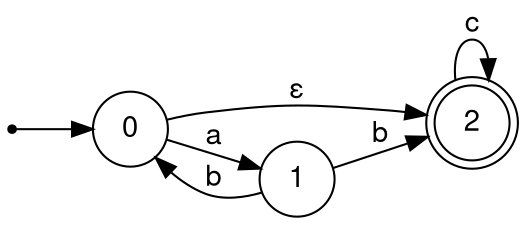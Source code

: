 digraph nfa1 {
	fontname="Helvetica,Arial,sans-serif"
	node [fontname="Helvetica,Arial,sans-serif"]
	edge [fontname="Helvetica,Arial,sans-serif"]
	rankdir=LR;
	node [shape = doublecircle]; 2;
	node [shape=point]ENTRY;
	node [shape = circle];
	ENTRY->0
	0 -> 1 [label = "a"];
	1 -> 0 [label = "b"];
	1 -> 2 [label = "b"];
	0 -> 2 [label = "ε"];
    2 -> 2 [label ="c"]
}
